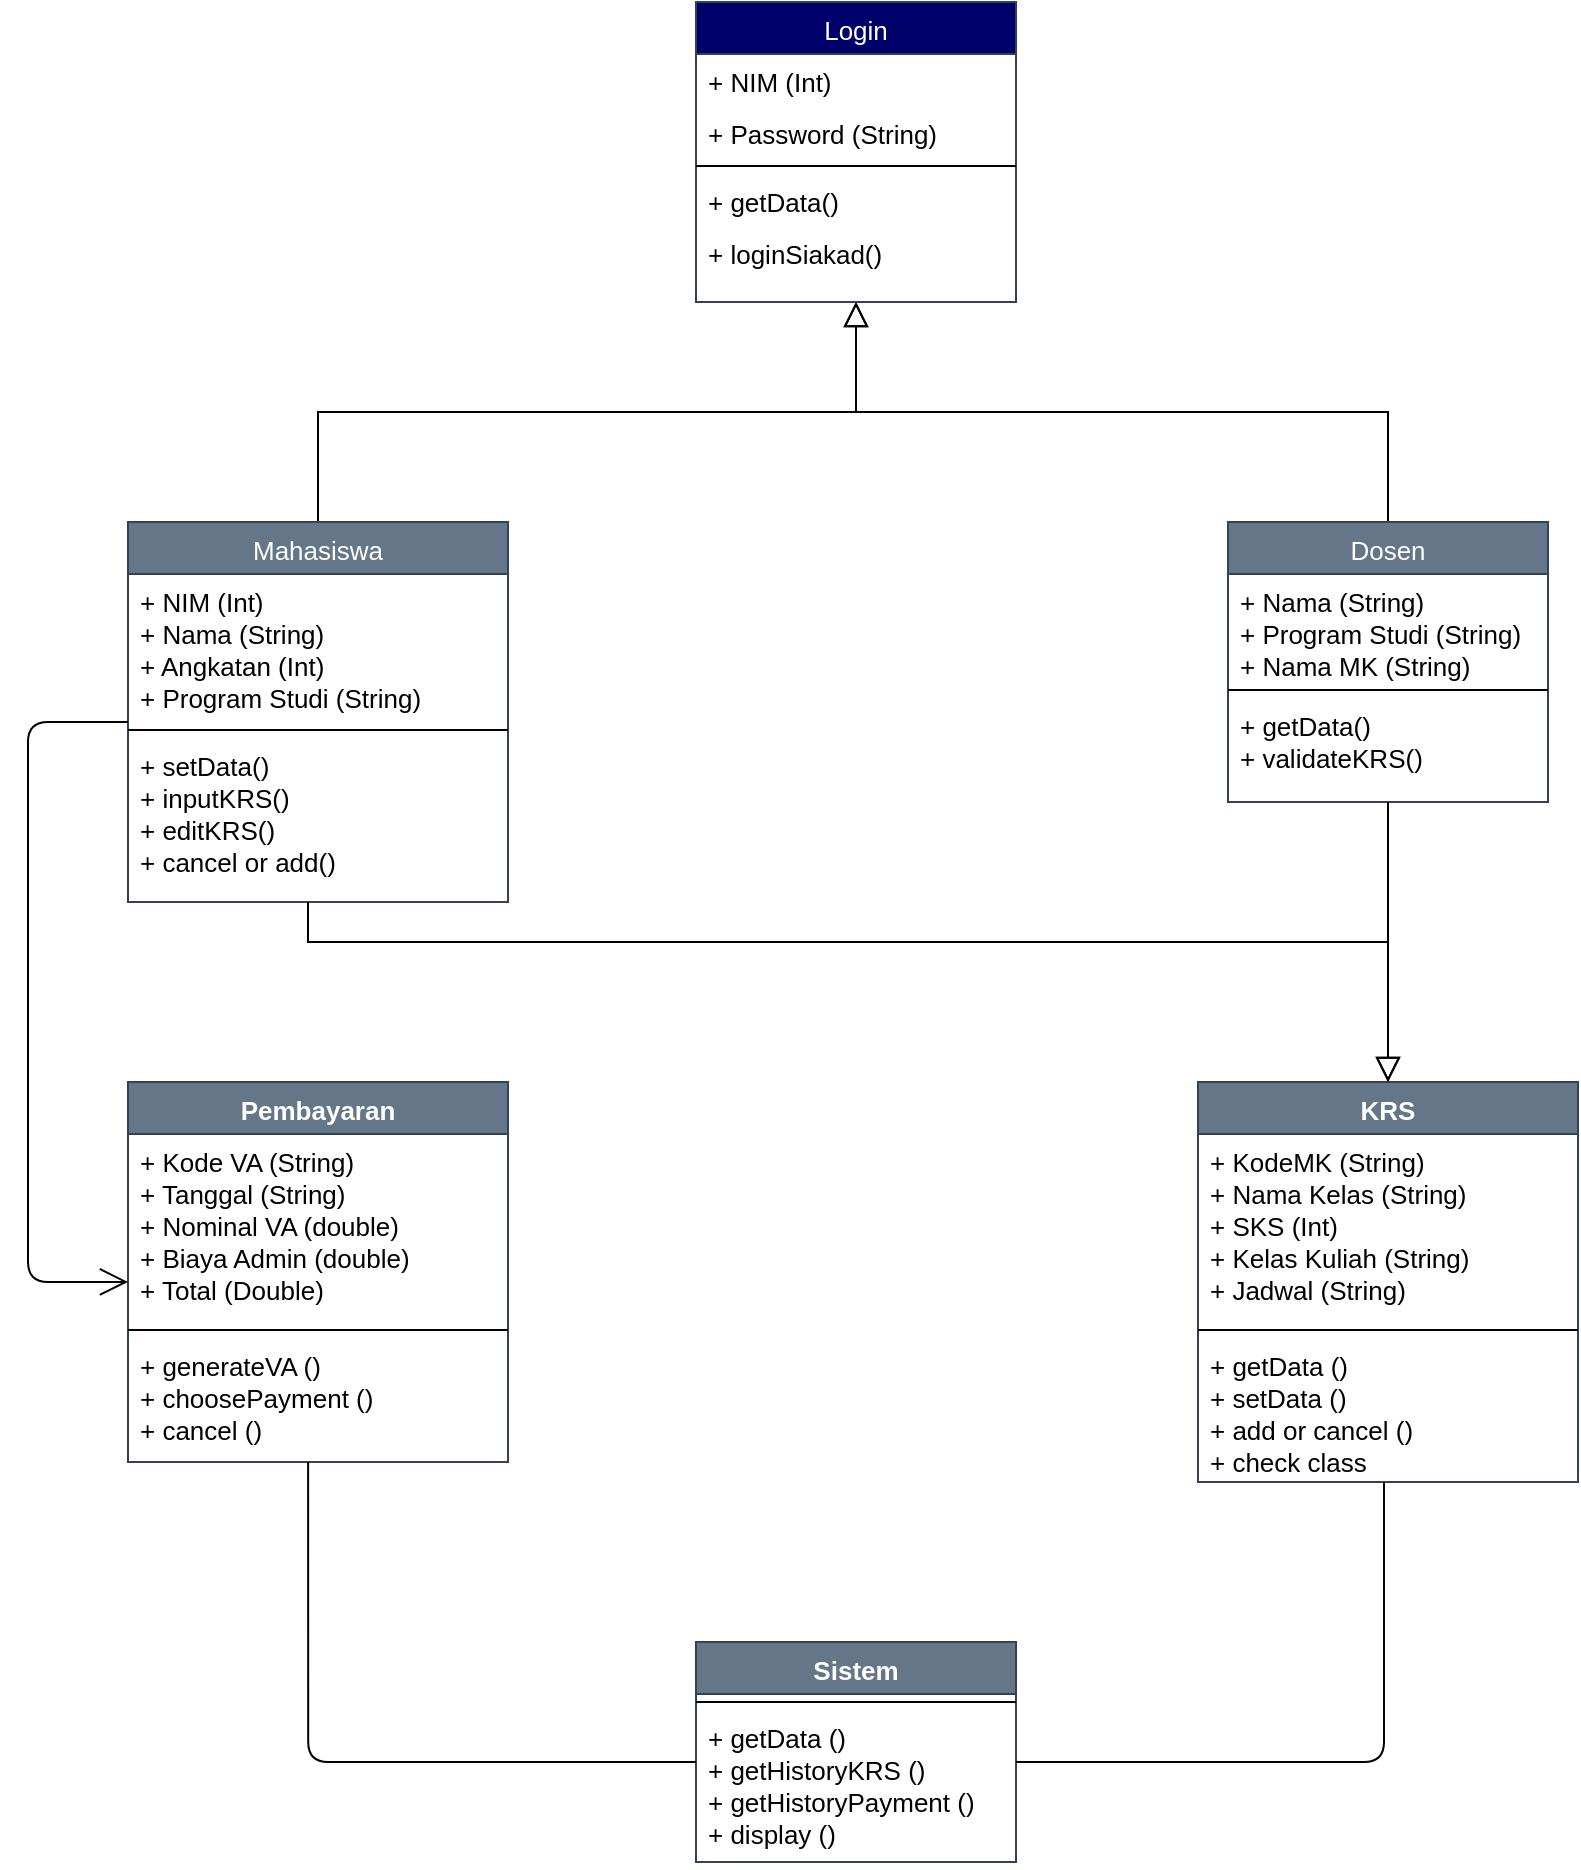 <mxfile version="13.7.5" type="github">
  <diagram id="C5RBs43oDa-KdzZeNtuy" name="Page-1">
    <mxGraphModel dx="1848" dy="578" grid="1" gridSize="10" guides="0" tooltips="1" connect="1" arrows="0" fold="1" page="1" pageScale="1" pageWidth="827" pageHeight="1169" math="0" shadow="0">
      <root>
        <mxCell id="WIyWlLk6GJQsqaUBKTNV-0" />
        <mxCell id="WIyWlLk6GJQsqaUBKTNV-1" parent="WIyWlLk6GJQsqaUBKTNV-0" />
        <mxCell id="zkfFHV4jXpPFQw0GAbJ--12" value="" style="endArrow=block;endSize=10;endFill=0;shadow=0;strokeWidth=1;rounded=0;edgeStyle=elbowEdgeStyle;elbow=vertical;" parent="WIyWlLk6GJQsqaUBKTNV-1" source="zkfFHV4jXpPFQw0GAbJ--6" target="zkfFHV4jXpPFQw0GAbJ--0" edge="1">
          <mxGeometry width="160" relative="1" as="geometry">
            <mxPoint x="200" y="203" as="sourcePoint" />
            <mxPoint x="200" y="203" as="targetPoint" />
          </mxGeometry>
        </mxCell>
        <mxCell id="zkfFHV4jXpPFQw0GAbJ--16" value="" style="endArrow=block;endSize=10;endFill=0;shadow=0;strokeWidth=1;rounded=0;edgeStyle=elbowEdgeStyle;elbow=vertical;" parent="WIyWlLk6GJQsqaUBKTNV-1" source="zkfFHV4jXpPFQw0GAbJ--13" target="zkfFHV4jXpPFQw0GAbJ--0" edge="1">
          <mxGeometry width="160" relative="1" as="geometry">
            <mxPoint x="210" y="373" as="sourcePoint" />
            <mxPoint x="310" y="271" as="targetPoint" />
          </mxGeometry>
        </mxCell>
        <mxCell id="zkfFHV4jXpPFQw0GAbJ--0" value="Login" style="swimlane;fontStyle=0;align=center;verticalAlign=top;childLayout=stackLayout;horizontal=1;startSize=26;horizontalStack=0;resizeParent=1;resizeLast=0;collapsible=1;marginBottom=0;rounded=0;shadow=0;strokeWidth=1;strokeColor=#314354;fontColor=#ffffff;fontSize=13;fillColor=#00006B;" parent="WIyWlLk6GJQsqaUBKTNV-1" vertex="1">
          <mxGeometry x="334" y="40" width="160" height="150" as="geometry">
            <mxRectangle x="230" y="140" width="160" height="26" as="alternateBounds" />
          </mxGeometry>
        </mxCell>
        <mxCell id="zkfFHV4jXpPFQw0GAbJ--1" value="+ NIM (Int)" style="text;align=left;verticalAlign=top;spacingLeft=4;spacingRight=4;overflow=hidden;rotatable=0;points=[[0,0.5],[1,0.5]];portConstraint=eastwest;fontSize=13;" parent="zkfFHV4jXpPFQw0GAbJ--0" vertex="1">
          <mxGeometry y="26" width="160" height="26" as="geometry" />
        </mxCell>
        <mxCell id="zkfFHV4jXpPFQw0GAbJ--2" value="+ Password (String)" style="text;align=left;verticalAlign=top;spacingLeft=4;spacingRight=4;overflow=hidden;rotatable=0;points=[[0,0.5],[1,0.5]];portConstraint=eastwest;rounded=0;shadow=0;html=0;fontSize=13;" parent="zkfFHV4jXpPFQw0GAbJ--0" vertex="1">
          <mxGeometry y="52" width="160" height="26" as="geometry" />
        </mxCell>
        <mxCell id="zkfFHV4jXpPFQw0GAbJ--4" value="" style="line;html=1;strokeWidth=1;align=left;verticalAlign=middle;spacingTop=-1;spacingLeft=3;spacingRight=3;rotatable=0;labelPosition=right;points=[];portConstraint=eastwest;" parent="zkfFHV4jXpPFQw0GAbJ--0" vertex="1">
          <mxGeometry y="78" width="160" height="8" as="geometry" />
        </mxCell>
        <mxCell id="zkfFHV4jXpPFQw0GAbJ--5" value="+ getData()" style="text;align=left;verticalAlign=top;spacingLeft=4;spacingRight=4;overflow=hidden;rotatable=0;points=[[0,0.5],[1,0.5]];portConstraint=eastwest;fontSize=13;" parent="zkfFHV4jXpPFQw0GAbJ--0" vertex="1">
          <mxGeometry y="86" width="160" height="26" as="geometry" />
        </mxCell>
        <mxCell id="JdOnPgVLzKbeMm3bmFe3-14" value="+ loginSiakad()" style="text;align=left;verticalAlign=top;spacingLeft=4;spacingRight=4;overflow=hidden;rotatable=0;points=[[0,0.5],[1,0.5]];portConstraint=eastwest;fontSize=13;" parent="zkfFHV4jXpPFQw0GAbJ--0" vertex="1">
          <mxGeometry y="112" width="160" height="26" as="geometry" />
        </mxCell>
        <mxCell id="zkfFHV4jXpPFQw0GAbJ--13" value="Dosen" style="swimlane;fontStyle=0;align=center;verticalAlign=top;childLayout=stackLayout;horizontal=1;startSize=26;horizontalStack=0;resizeParent=1;resizeLast=0;collapsible=1;marginBottom=0;rounded=0;shadow=0;strokeWidth=1;fillColor=#647687;strokeColor=#314354;fontColor=#ffffff;fontSize=13;" parent="WIyWlLk6GJQsqaUBKTNV-1" vertex="1">
          <mxGeometry x="600" y="300" width="160" height="140" as="geometry">
            <mxRectangle x="330" y="360" width="170" height="26" as="alternateBounds" />
          </mxGeometry>
        </mxCell>
        <mxCell id="zkfFHV4jXpPFQw0GAbJ--14" value="+ Nama (String)&#xa;+ Program Studi (String)&#xa;+ Nama MK (String)" style="text;align=left;verticalAlign=top;spacingLeft=4;spacingRight=4;overflow=hidden;rotatable=0;points=[[0,0.5],[1,0.5]];portConstraint=eastwest;fontSize=13;" parent="zkfFHV4jXpPFQw0GAbJ--13" vertex="1">
          <mxGeometry y="26" width="160" height="54" as="geometry" />
        </mxCell>
        <mxCell id="zkfFHV4jXpPFQw0GAbJ--15" value="" style="line;html=1;strokeWidth=1;align=left;verticalAlign=middle;spacingTop=-1;spacingLeft=3;spacingRight=3;rotatable=0;labelPosition=right;points=[];portConstraint=eastwest;" parent="zkfFHV4jXpPFQw0GAbJ--13" vertex="1">
          <mxGeometry y="80" width="160" height="8" as="geometry" />
        </mxCell>
        <mxCell id="JdOnPgVLzKbeMm3bmFe3-15" value="+ getData()&#xa;+ validateKRS()&#xa;" style="text;align=left;verticalAlign=top;spacingLeft=4;spacingRight=4;overflow=hidden;rotatable=0;points=[[0,0.5],[1,0.5]];portConstraint=eastwest;fontStyle=0;fontSize=13;" parent="zkfFHV4jXpPFQw0GAbJ--13" vertex="1">
          <mxGeometry y="88" width="160" height="42" as="geometry" />
        </mxCell>
        <mxCell id="zkfFHV4jXpPFQw0GAbJ--6" value="Mahasiswa" style="swimlane;fontStyle=0;align=center;verticalAlign=top;childLayout=stackLayout;horizontal=1;startSize=26;horizontalStack=0;resizeParent=1;resizeLast=0;collapsible=1;marginBottom=0;rounded=0;shadow=0;strokeWidth=1;fillColor=#647687;strokeColor=#314354;fontColor=#ffffff;fontSize=13;" parent="WIyWlLk6GJQsqaUBKTNV-1" vertex="1">
          <mxGeometry x="50" y="300" width="190" height="190" as="geometry">
            <mxRectangle x="130" y="380" width="160" height="26" as="alternateBounds" />
          </mxGeometry>
        </mxCell>
        <mxCell id="zkfFHV4jXpPFQw0GAbJ--7" value="+ NIM (Int)&#xa;+ Nama (String)&#xa;+ Angkatan (Int)&#xa;+ Program Studi (String)&#xa;" style="text;align=left;verticalAlign=top;spacingLeft=4;spacingRight=4;overflow=hidden;rotatable=0;points=[[0,0.5],[1,0.5]];portConstraint=eastwest;fontSize=13;" parent="zkfFHV4jXpPFQw0GAbJ--6" vertex="1">
          <mxGeometry y="26" width="190" height="74" as="geometry" />
        </mxCell>
        <mxCell id="zkfFHV4jXpPFQw0GAbJ--9" value="" style="line;html=1;strokeWidth=1;align=left;verticalAlign=middle;spacingTop=-1;spacingLeft=3;spacingRight=3;rotatable=0;labelPosition=right;points=[];portConstraint=eastwest;" parent="zkfFHV4jXpPFQw0GAbJ--6" vertex="1">
          <mxGeometry y="100" width="190" height="8" as="geometry" />
        </mxCell>
        <mxCell id="zkfFHV4jXpPFQw0GAbJ--10" value="+ setData()&#xa;+ inputKRS()&#xa;+ editKRS()&#xa;+ cancel or add()&#xa;" style="text;align=left;verticalAlign=top;spacingLeft=4;spacingRight=4;overflow=hidden;rotatable=0;points=[[0,0.5],[1,0.5]];portConstraint=eastwest;fontStyle=0;fontSize=13;" parent="zkfFHV4jXpPFQw0GAbJ--6" vertex="1">
          <mxGeometry y="108" width="190" height="72" as="geometry" />
        </mxCell>
        <mxCell id="JdOnPgVLzKbeMm3bmFe3-1" value="Pembayaran" style="swimlane;fontStyle=1;align=center;verticalAlign=top;childLayout=stackLayout;horizontal=1;startSize=26;horizontalStack=0;resizeParent=1;resizeParentMax=0;resizeLast=0;collapsible=1;marginBottom=0;fillColor=#647687;strokeColor=#314354;fontColor=#ffffff;fontSize=13;" parent="WIyWlLk6GJQsqaUBKTNV-1" vertex="1">
          <mxGeometry x="50" y="580" width="190" height="190" as="geometry" />
        </mxCell>
        <mxCell id="JdOnPgVLzKbeMm3bmFe3-2" value="+ Kode VA (String)&#xa;+ Tanggal (String)&#xa;+ Nominal VA (double)&#xa;+ Biaya Admin (double)&#xa;+ Total (Double)&#xa;" style="text;strokeColor=none;fillColor=none;align=left;verticalAlign=top;spacingLeft=4;spacingRight=4;overflow=hidden;rotatable=0;points=[[0,0.5],[1,0.5]];portConstraint=eastwest;fontSize=13;" parent="JdOnPgVLzKbeMm3bmFe3-1" vertex="1">
          <mxGeometry y="26" width="190" height="94" as="geometry" />
        </mxCell>
        <mxCell id="JdOnPgVLzKbeMm3bmFe3-3" value="" style="line;strokeWidth=1;fillColor=none;align=left;verticalAlign=middle;spacingTop=-1;spacingLeft=3;spacingRight=3;rotatable=0;labelPosition=right;points=[];portConstraint=eastwest;" parent="JdOnPgVLzKbeMm3bmFe3-1" vertex="1">
          <mxGeometry y="120" width="190" height="8" as="geometry" />
        </mxCell>
        <mxCell id="JdOnPgVLzKbeMm3bmFe3-4" value="+ generateVA ()&#xa;+ choosePayment ()&#xa;+ cancel ()&#xa;" style="text;strokeColor=none;fillColor=none;align=left;verticalAlign=top;spacingLeft=4;spacingRight=4;overflow=hidden;rotatable=0;points=[[0,0.5],[1,0.5]];portConstraint=eastwest;fontSize=13;" parent="JdOnPgVLzKbeMm3bmFe3-1" vertex="1">
          <mxGeometry y="128" width="190" height="62" as="geometry" />
        </mxCell>
        <mxCell id="JdOnPgVLzKbeMm3bmFe3-17" value="KRS" style="swimlane;fontStyle=1;align=center;verticalAlign=top;childLayout=stackLayout;horizontal=1;startSize=26;horizontalStack=0;resizeParent=1;resizeParentMax=0;resizeLast=0;collapsible=1;marginBottom=0;fillColor=#647687;strokeColor=#314354;fontColor=#ffffff;fontSize=13;" parent="WIyWlLk6GJQsqaUBKTNV-1" vertex="1">
          <mxGeometry x="585" y="580" width="190" height="200" as="geometry" />
        </mxCell>
        <mxCell id="JdOnPgVLzKbeMm3bmFe3-18" value="+ KodeMK (String)&#xa;+ Nama Kelas (String)&#xa;+ SKS (Int)&#xa;+ Kelas Kuliah (String)&#xa;+ Jadwal (String)&#xa;" style="text;strokeColor=none;fillColor=none;align=left;verticalAlign=top;spacingLeft=4;spacingRight=4;overflow=hidden;rotatable=0;points=[[0,0.5],[1,0.5]];portConstraint=eastwest;fontSize=13;" parent="JdOnPgVLzKbeMm3bmFe3-17" vertex="1">
          <mxGeometry y="26" width="190" height="94" as="geometry" />
        </mxCell>
        <mxCell id="JdOnPgVLzKbeMm3bmFe3-19" value="" style="line;strokeWidth=1;fillColor=none;align=left;verticalAlign=middle;spacingTop=-1;spacingLeft=3;spacingRight=3;rotatable=0;labelPosition=right;points=[];portConstraint=eastwest;" parent="JdOnPgVLzKbeMm3bmFe3-17" vertex="1">
          <mxGeometry y="120" width="190" height="8" as="geometry" />
        </mxCell>
        <mxCell id="JdOnPgVLzKbeMm3bmFe3-20" value="+ getData ()&#xa;+ setData ()&#xa;+ add or cancel ()&#xa;+ check class&#xa;" style="text;strokeColor=none;fillColor=none;align=left;verticalAlign=top;spacingLeft=4;spacingRight=4;overflow=hidden;rotatable=0;points=[[0,0.5],[1,0.5]];portConstraint=eastwest;fontSize=13;" parent="JdOnPgVLzKbeMm3bmFe3-17" vertex="1">
          <mxGeometry y="128" width="190" height="72" as="geometry" />
        </mxCell>
        <mxCell id="JdOnPgVLzKbeMm3bmFe3-5" value="Sistem" style="swimlane;fontStyle=1;align=center;verticalAlign=top;childLayout=stackLayout;horizontal=1;startSize=26;horizontalStack=0;resizeParent=1;resizeParentMax=0;resizeLast=0;collapsible=1;marginBottom=0;fillColor=#647687;strokeColor=#314354;fontColor=#ffffff;fontSize=13;" parent="WIyWlLk6GJQsqaUBKTNV-1" vertex="1">
          <mxGeometry x="334" y="860" width="160" height="110" as="geometry" />
        </mxCell>
        <mxCell id="JdOnPgVLzKbeMm3bmFe3-7" value="" style="line;strokeWidth=1;fillColor=none;align=left;verticalAlign=middle;spacingTop=-1;spacingLeft=3;spacingRight=3;rotatable=0;labelPosition=right;points=[];portConstraint=eastwest;" parent="JdOnPgVLzKbeMm3bmFe3-5" vertex="1">
          <mxGeometry y="26" width="160" height="8" as="geometry" />
        </mxCell>
        <mxCell id="JdOnPgVLzKbeMm3bmFe3-8" value="+ getData ()&#xa;+ getHistoryKRS ()&#xa;+ getHistoryPayment ()&#xa;+ display ()&#xa;" style="text;strokeColor=none;fillColor=none;align=left;verticalAlign=top;spacingLeft=4;spacingRight=4;overflow=hidden;rotatable=0;points=[[0,0.5],[1,0.5]];portConstraint=eastwest;fontSize=13;" parent="JdOnPgVLzKbeMm3bmFe3-5" vertex="1">
          <mxGeometry y="34" width="160" height="76" as="geometry" />
        </mxCell>
        <mxCell id="JdOnPgVLzKbeMm3bmFe3-23" value="" style="endArrow=block;endSize=10;endFill=0;shadow=0;strokeWidth=1;rounded=0;edgeStyle=elbowEdgeStyle;elbow=vertical;entryX=0.5;entryY=0;entryDx=0;entryDy=0;" parent="WIyWlLk6GJQsqaUBKTNV-1" target="JdOnPgVLzKbeMm3bmFe3-17" edge="1">
          <mxGeometry width="160" relative="1" as="geometry">
            <mxPoint x="140" y="490" as="sourcePoint" />
            <mxPoint x="414" y="420" as="targetPoint" />
            <Array as="points">
              <mxPoint x="140" y="510" />
            </Array>
          </mxGeometry>
        </mxCell>
        <mxCell id="JdOnPgVLzKbeMm3bmFe3-24" value="" style="endArrow=block;endSize=10;endFill=0;shadow=0;strokeWidth=1;rounded=0;edgeStyle=elbowEdgeStyle;elbow=vertical;exitX=0.5;exitY=1;exitDx=0;exitDy=0;" parent="WIyWlLk6GJQsqaUBKTNV-1" source="zkfFHV4jXpPFQw0GAbJ--13" edge="1">
          <mxGeometry width="160" relative="1" as="geometry">
            <mxPoint x="430" y="530" as="sourcePoint" />
            <mxPoint x="680" y="580" as="targetPoint" />
            <Array as="points">
              <mxPoint x="400" y="510" />
            </Array>
          </mxGeometry>
        </mxCell>
        <mxCell id="JdOnPgVLzKbeMm3bmFe3-25" value="" style="endArrow=open;endFill=1;endSize=12;html=1;fontSize=13;entryX=0;entryY=0.787;entryDx=0;entryDy=0;entryPerimeter=0;" parent="WIyWlLk6GJQsqaUBKTNV-1" target="JdOnPgVLzKbeMm3bmFe3-2" edge="1">
          <mxGeometry width="160" relative="1" as="geometry">
            <mxPoint x="50" y="400" as="sourcePoint" />
            <mxPoint x="20" y="700" as="targetPoint" />
            <Array as="points">
              <mxPoint y="400" />
              <mxPoint y="680" />
            </Array>
          </mxGeometry>
        </mxCell>
        <mxCell id="JdOnPgVLzKbeMm3bmFe3-26" value="" style="endArrow=none;html=1;edgeStyle=orthogonalEdgeStyle;fontSize=13;exitX=0.474;exitY=1;exitDx=0;exitDy=0;exitPerimeter=0;" parent="WIyWlLk6GJQsqaUBKTNV-1" source="JdOnPgVLzKbeMm3bmFe3-4" edge="1">
          <mxGeometry relative="1" as="geometry">
            <mxPoint x="160" y="930" as="sourcePoint" />
            <mxPoint x="334" y="920" as="targetPoint" />
            <Array as="points">
              <mxPoint x="140" y="920" />
              <mxPoint x="334" y="920" />
            </Array>
          </mxGeometry>
        </mxCell>
        <mxCell id="JdOnPgVLzKbeMm3bmFe3-33" value="" style="endArrow=none;html=1;edgeStyle=orthogonalEdgeStyle;fontSize=13;" parent="WIyWlLk6GJQsqaUBKTNV-1" source="JdOnPgVLzKbeMm3bmFe3-20" target="JdOnPgVLzKbeMm3bmFe3-8" edge="1">
          <mxGeometry relative="1" as="geometry">
            <mxPoint x="494.0" y="760" as="sourcePoint" />
            <mxPoint x="496" y="920" as="targetPoint" />
            <Array as="points">
              <mxPoint x="678" y="920" />
            </Array>
          </mxGeometry>
        </mxCell>
      </root>
    </mxGraphModel>
  </diagram>
</mxfile>
